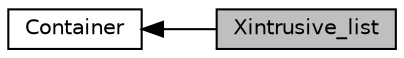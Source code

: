digraph "Xintrusive_list"
{
  edge [fontname="Helvetica",fontsize="10",labelfontname="Helvetica",labelfontsize="10"];
  node [fontname="Helvetica",fontsize="10",shape=record];
  rankdir=LR;
  Node1 [label="Container",height=0.2,width=0.4,color="black", fillcolor="white", style="filled",URL="$group__container.html"];
  Node0 [label="Xintrusive_list",height=0.2,width=0.4,color="black", fillcolor="grey75", style="filled", fontcolor="black"];
  Node1->Node0 [shape=plaintext, dir="back", style="solid"];
}
